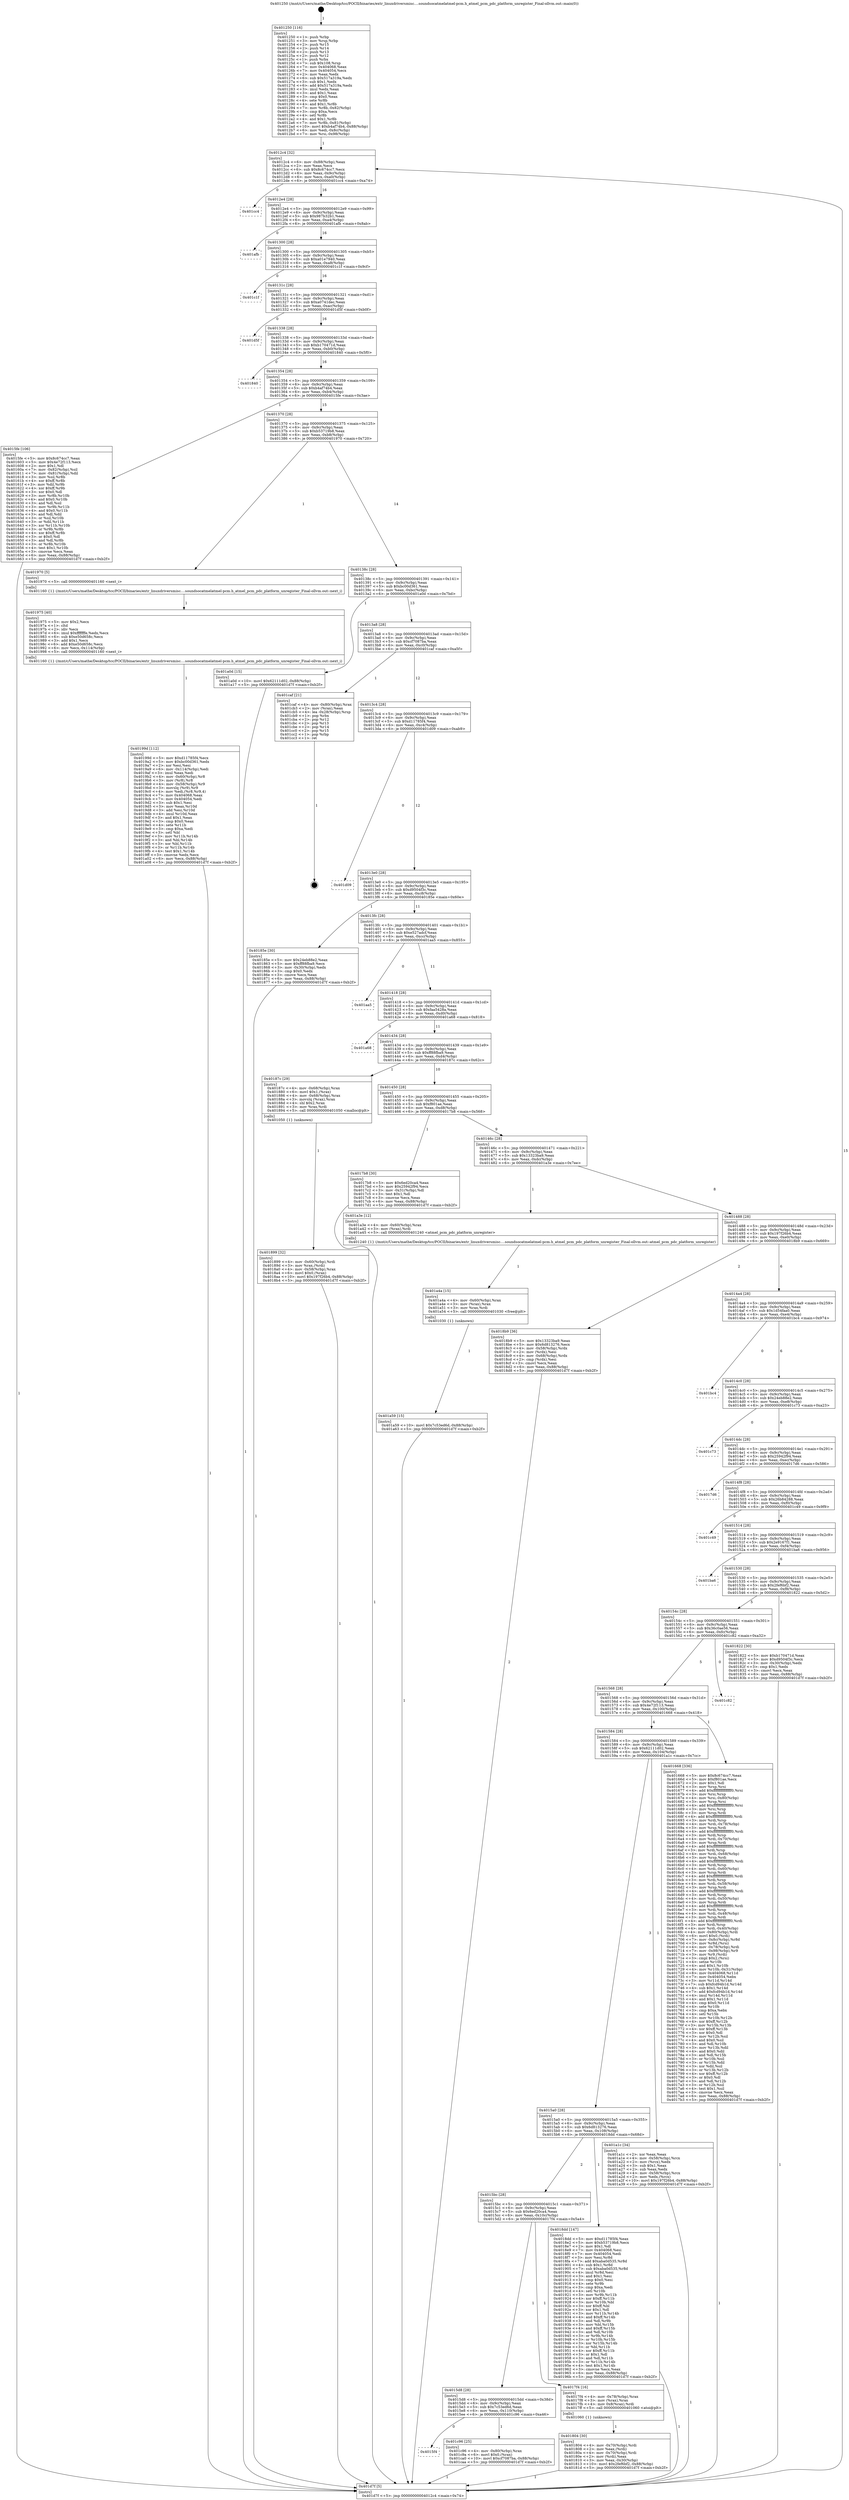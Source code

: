 digraph "0x401250" {
  label = "0x401250 (/mnt/c/Users/mathe/Desktop/tcc/POCII/binaries/extr_linuxdriversmisc....soundsocatmelatmel-pcm.h_atmel_pcm_pdc_platform_unregister_Final-ollvm.out::main(0))"
  labelloc = "t"
  node[shape=record]

  Entry [label="",width=0.3,height=0.3,shape=circle,fillcolor=black,style=filled]
  "0x4012c4" [label="{
     0x4012c4 [32]\l
     | [instrs]\l
     &nbsp;&nbsp;0x4012c4 \<+6\>: mov -0x88(%rbp),%eax\l
     &nbsp;&nbsp;0x4012ca \<+2\>: mov %eax,%ecx\l
     &nbsp;&nbsp;0x4012cc \<+6\>: sub $0x8c674cc7,%ecx\l
     &nbsp;&nbsp;0x4012d2 \<+6\>: mov %eax,-0x9c(%rbp)\l
     &nbsp;&nbsp;0x4012d8 \<+6\>: mov %ecx,-0xa0(%rbp)\l
     &nbsp;&nbsp;0x4012de \<+6\>: je 0000000000401cc4 \<main+0xa74\>\l
  }"]
  "0x401cc4" [label="{
     0x401cc4\l
  }", style=dashed]
  "0x4012e4" [label="{
     0x4012e4 [28]\l
     | [instrs]\l
     &nbsp;&nbsp;0x4012e4 \<+5\>: jmp 00000000004012e9 \<main+0x99\>\l
     &nbsp;&nbsp;0x4012e9 \<+6\>: mov -0x9c(%rbp),%eax\l
     &nbsp;&nbsp;0x4012ef \<+5\>: sub $0x987b32b1,%eax\l
     &nbsp;&nbsp;0x4012f4 \<+6\>: mov %eax,-0xa4(%rbp)\l
     &nbsp;&nbsp;0x4012fa \<+6\>: je 0000000000401afb \<main+0x8ab\>\l
  }"]
  Exit [label="",width=0.3,height=0.3,shape=circle,fillcolor=black,style=filled,peripheries=2]
  "0x401afb" [label="{
     0x401afb\l
  }", style=dashed]
  "0x401300" [label="{
     0x401300 [28]\l
     | [instrs]\l
     &nbsp;&nbsp;0x401300 \<+5\>: jmp 0000000000401305 \<main+0xb5\>\l
     &nbsp;&nbsp;0x401305 \<+6\>: mov -0x9c(%rbp),%eax\l
     &nbsp;&nbsp;0x40130b \<+5\>: sub $0xa01e7940,%eax\l
     &nbsp;&nbsp;0x401310 \<+6\>: mov %eax,-0xa8(%rbp)\l
     &nbsp;&nbsp;0x401316 \<+6\>: je 0000000000401c1f \<main+0x9cf\>\l
  }"]
  "0x4015f4" [label="{
     0x4015f4\l
  }", style=dashed]
  "0x401c1f" [label="{
     0x401c1f\l
  }", style=dashed]
  "0x40131c" [label="{
     0x40131c [28]\l
     | [instrs]\l
     &nbsp;&nbsp;0x40131c \<+5\>: jmp 0000000000401321 \<main+0xd1\>\l
     &nbsp;&nbsp;0x401321 \<+6\>: mov -0x9c(%rbp),%eax\l
     &nbsp;&nbsp;0x401327 \<+5\>: sub $0xa0741dec,%eax\l
     &nbsp;&nbsp;0x40132c \<+6\>: mov %eax,-0xac(%rbp)\l
     &nbsp;&nbsp;0x401332 \<+6\>: je 0000000000401d5f \<main+0xb0f\>\l
  }"]
  "0x401c96" [label="{
     0x401c96 [25]\l
     | [instrs]\l
     &nbsp;&nbsp;0x401c96 \<+4\>: mov -0x80(%rbp),%rax\l
     &nbsp;&nbsp;0x401c9a \<+6\>: movl $0x0,(%rax)\l
     &nbsp;&nbsp;0x401ca0 \<+10\>: movl $0xcf7087ba,-0x88(%rbp)\l
     &nbsp;&nbsp;0x401caa \<+5\>: jmp 0000000000401d7f \<main+0xb2f\>\l
  }"]
  "0x401d5f" [label="{
     0x401d5f\l
  }", style=dashed]
  "0x401338" [label="{
     0x401338 [28]\l
     | [instrs]\l
     &nbsp;&nbsp;0x401338 \<+5\>: jmp 000000000040133d \<main+0xed\>\l
     &nbsp;&nbsp;0x40133d \<+6\>: mov -0x9c(%rbp),%eax\l
     &nbsp;&nbsp;0x401343 \<+5\>: sub $0xb170471d,%eax\l
     &nbsp;&nbsp;0x401348 \<+6\>: mov %eax,-0xb0(%rbp)\l
     &nbsp;&nbsp;0x40134e \<+6\>: je 0000000000401840 \<main+0x5f0\>\l
  }"]
  "0x401a59" [label="{
     0x401a59 [15]\l
     | [instrs]\l
     &nbsp;&nbsp;0x401a59 \<+10\>: movl $0x7c53ed6d,-0x88(%rbp)\l
     &nbsp;&nbsp;0x401a63 \<+5\>: jmp 0000000000401d7f \<main+0xb2f\>\l
  }"]
  "0x401840" [label="{
     0x401840\l
  }", style=dashed]
  "0x401354" [label="{
     0x401354 [28]\l
     | [instrs]\l
     &nbsp;&nbsp;0x401354 \<+5\>: jmp 0000000000401359 \<main+0x109\>\l
     &nbsp;&nbsp;0x401359 \<+6\>: mov -0x9c(%rbp),%eax\l
     &nbsp;&nbsp;0x40135f \<+5\>: sub $0xb4af74b4,%eax\l
     &nbsp;&nbsp;0x401364 \<+6\>: mov %eax,-0xb4(%rbp)\l
     &nbsp;&nbsp;0x40136a \<+6\>: je 00000000004015fe \<main+0x3ae\>\l
  }"]
  "0x401a4a" [label="{
     0x401a4a [15]\l
     | [instrs]\l
     &nbsp;&nbsp;0x401a4a \<+4\>: mov -0x60(%rbp),%rax\l
     &nbsp;&nbsp;0x401a4e \<+3\>: mov (%rax),%rax\l
     &nbsp;&nbsp;0x401a51 \<+3\>: mov %rax,%rdi\l
     &nbsp;&nbsp;0x401a54 \<+5\>: call 0000000000401030 \<free@plt\>\l
     | [calls]\l
     &nbsp;&nbsp;0x401030 \{1\} (unknown)\l
  }"]
  "0x4015fe" [label="{
     0x4015fe [106]\l
     | [instrs]\l
     &nbsp;&nbsp;0x4015fe \<+5\>: mov $0x8c674cc7,%eax\l
     &nbsp;&nbsp;0x401603 \<+5\>: mov $0x4e72f113,%ecx\l
     &nbsp;&nbsp;0x401608 \<+2\>: mov $0x1,%dl\l
     &nbsp;&nbsp;0x40160a \<+7\>: mov -0x82(%rbp),%sil\l
     &nbsp;&nbsp;0x401611 \<+7\>: mov -0x81(%rbp),%dil\l
     &nbsp;&nbsp;0x401618 \<+3\>: mov %sil,%r8b\l
     &nbsp;&nbsp;0x40161b \<+4\>: xor $0xff,%r8b\l
     &nbsp;&nbsp;0x40161f \<+3\>: mov %dil,%r9b\l
     &nbsp;&nbsp;0x401622 \<+4\>: xor $0xff,%r9b\l
     &nbsp;&nbsp;0x401626 \<+3\>: xor $0x0,%dl\l
     &nbsp;&nbsp;0x401629 \<+3\>: mov %r8b,%r10b\l
     &nbsp;&nbsp;0x40162c \<+4\>: and $0x0,%r10b\l
     &nbsp;&nbsp;0x401630 \<+3\>: and %dl,%sil\l
     &nbsp;&nbsp;0x401633 \<+3\>: mov %r9b,%r11b\l
     &nbsp;&nbsp;0x401636 \<+4\>: and $0x0,%r11b\l
     &nbsp;&nbsp;0x40163a \<+3\>: and %dl,%dil\l
     &nbsp;&nbsp;0x40163d \<+3\>: or %sil,%r10b\l
     &nbsp;&nbsp;0x401640 \<+3\>: or %dil,%r11b\l
     &nbsp;&nbsp;0x401643 \<+3\>: xor %r11b,%r10b\l
     &nbsp;&nbsp;0x401646 \<+3\>: or %r9b,%r8b\l
     &nbsp;&nbsp;0x401649 \<+4\>: xor $0xff,%r8b\l
     &nbsp;&nbsp;0x40164d \<+3\>: or $0x0,%dl\l
     &nbsp;&nbsp;0x401650 \<+3\>: and %dl,%r8b\l
     &nbsp;&nbsp;0x401653 \<+3\>: or %r8b,%r10b\l
     &nbsp;&nbsp;0x401656 \<+4\>: test $0x1,%r10b\l
     &nbsp;&nbsp;0x40165a \<+3\>: cmovne %ecx,%eax\l
     &nbsp;&nbsp;0x40165d \<+6\>: mov %eax,-0x88(%rbp)\l
     &nbsp;&nbsp;0x401663 \<+5\>: jmp 0000000000401d7f \<main+0xb2f\>\l
  }"]
  "0x401370" [label="{
     0x401370 [28]\l
     | [instrs]\l
     &nbsp;&nbsp;0x401370 \<+5\>: jmp 0000000000401375 \<main+0x125\>\l
     &nbsp;&nbsp;0x401375 \<+6\>: mov -0x9c(%rbp),%eax\l
     &nbsp;&nbsp;0x40137b \<+5\>: sub $0xb53719b8,%eax\l
     &nbsp;&nbsp;0x401380 \<+6\>: mov %eax,-0xb8(%rbp)\l
     &nbsp;&nbsp;0x401386 \<+6\>: je 0000000000401970 \<main+0x720\>\l
  }"]
  "0x401d7f" [label="{
     0x401d7f [5]\l
     | [instrs]\l
     &nbsp;&nbsp;0x401d7f \<+5\>: jmp 00000000004012c4 \<main+0x74\>\l
  }"]
  "0x401250" [label="{
     0x401250 [116]\l
     | [instrs]\l
     &nbsp;&nbsp;0x401250 \<+1\>: push %rbp\l
     &nbsp;&nbsp;0x401251 \<+3\>: mov %rsp,%rbp\l
     &nbsp;&nbsp;0x401254 \<+2\>: push %r15\l
     &nbsp;&nbsp;0x401256 \<+2\>: push %r14\l
     &nbsp;&nbsp;0x401258 \<+2\>: push %r13\l
     &nbsp;&nbsp;0x40125a \<+2\>: push %r12\l
     &nbsp;&nbsp;0x40125c \<+1\>: push %rbx\l
     &nbsp;&nbsp;0x40125d \<+7\>: sub $0x108,%rsp\l
     &nbsp;&nbsp;0x401264 \<+7\>: mov 0x404068,%eax\l
     &nbsp;&nbsp;0x40126b \<+7\>: mov 0x404054,%ecx\l
     &nbsp;&nbsp;0x401272 \<+2\>: mov %eax,%edx\l
     &nbsp;&nbsp;0x401274 \<+6\>: sub $0x517a319a,%edx\l
     &nbsp;&nbsp;0x40127a \<+3\>: sub $0x1,%edx\l
     &nbsp;&nbsp;0x40127d \<+6\>: add $0x517a319a,%edx\l
     &nbsp;&nbsp;0x401283 \<+3\>: imul %edx,%eax\l
     &nbsp;&nbsp;0x401286 \<+3\>: and $0x1,%eax\l
     &nbsp;&nbsp;0x401289 \<+3\>: cmp $0x0,%eax\l
     &nbsp;&nbsp;0x40128c \<+4\>: sete %r8b\l
     &nbsp;&nbsp;0x401290 \<+4\>: and $0x1,%r8b\l
     &nbsp;&nbsp;0x401294 \<+7\>: mov %r8b,-0x82(%rbp)\l
     &nbsp;&nbsp;0x40129b \<+3\>: cmp $0xa,%ecx\l
     &nbsp;&nbsp;0x40129e \<+4\>: setl %r8b\l
     &nbsp;&nbsp;0x4012a2 \<+4\>: and $0x1,%r8b\l
     &nbsp;&nbsp;0x4012a6 \<+7\>: mov %r8b,-0x81(%rbp)\l
     &nbsp;&nbsp;0x4012ad \<+10\>: movl $0xb4af74b4,-0x88(%rbp)\l
     &nbsp;&nbsp;0x4012b7 \<+6\>: mov %edi,-0x8c(%rbp)\l
     &nbsp;&nbsp;0x4012bd \<+7\>: mov %rsi,-0x98(%rbp)\l
  }"]
  "0x40199d" [label="{
     0x40199d [112]\l
     | [instrs]\l
     &nbsp;&nbsp;0x40199d \<+5\>: mov $0xd11785f4,%ecx\l
     &nbsp;&nbsp;0x4019a2 \<+5\>: mov $0xbc00d361,%edx\l
     &nbsp;&nbsp;0x4019a7 \<+2\>: xor %esi,%esi\l
     &nbsp;&nbsp;0x4019a9 \<+6\>: mov -0x114(%rbp),%edi\l
     &nbsp;&nbsp;0x4019af \<+3\>: imul %eax,%edi\l
     &nbsp;&nbsp;0x4019b2 \<+4\>: mov -0x60(%rbp),%r8\l
     &nbsp;&nbsp;0x4019b6 \<+3\>: mov (%r8),%r8\l
     &nbsp;&nbsp;0x4019b9 \<+4\>: mov -0x58(%rbp),%r9\l
     &nbsp;&nbsp;0x4019bd \<+3\>: movslq (%r9),%r9\l
     &nbsp;&nbsp;0x4019c0 \<+4\>: mov %edi,(%r8,%r9,4)\l
     &nbsp;&nbsp;0x4019c4 \<+7\>: mov 0x404068,%eax\l
     &nbsp;&nbsp;0x4019cb \<+7\>: mov 0x404054,%edi\l
     &nbsp;&nbsp;0x4019d2 \<+3\>: sub $0x1,%esi\l
     &nbsp;&nbsp;0x4019d5 \<+3\>: mov %eax,%r10d\l
     &nbsp;&nbsp;0x4019d8 \<+3\>: add %esi,%r10d\l
     &nbsp;&nbsp;0x4019db \<+4\>: imul %r10d,%eax\l
     &nbsp;&nbsp;0x4019df \<+3\>: and $0x1,%eax\l
     &nbsp;&nbsp;0x4019e2 \<+3\>: cmp $0x0,%eax\l
     &nbsp;&nbsp;0x4019e5 \<+4\>: sete %r11b\l
     &nbsp;&nbsp;0x4019e9 \<+3\>: cmp $0xa,%edi\l
     &nbsp;&nbsp;0x4019ec \<+3\>: setl %bl\l
     &nbsp;&nbsp;0x4019ef \<+3\>: mov %r11b,%r14b\l
     &nbsp;&nbsp;0x4019f2 \<+3\>: and %bl,%r14b\l
     &nbsp;&nbsp;0x4019f5 \<+3\>: xor %bl,%r11b\l
     &nbsp;&nbsp;0x4019f8 \<+3\>: or %r11b,%r14b\l
     &nbsp;&nbsp;0x4019fb \<+4\>: test $0x1,%r14b\l
     &nbsp;&nbsp;0x4019ff \<+3\>: cmovne %edx,%ecx\l
     &nbsp;&nbsp;0x401a02 \<+6\>: mov %ecx,-0x88(%rbp)\l
     &nbsp;&nbsp;0x401a08 \<+5\>: jmp 0000000000401d7f \<main+0xb2f\>\l
  }"]
  "0x401970" [label="{
     0x401970 [5]\l
     | [instrs]\l
     &nbsp;&nbsp;0x401970 \<+5\>: call 0000000000401160 \<next_i\>\l
     | [calls]\l
     &nbsp;&nbsp;0x401160 \{1\} (/mnt/c/Users/mathe/Desktop/tcc/POCII/binaries/extr_linuxdriversmisc....soundsocatmelatmel-pcm.h_atmel_pcm_pdc_platform_unregister_Final-ollvm.out::next_i)\l
  }"]
  "0x40138c" [label="{
     0x40138c [28]\l
     | [instrs]\l
     &nbsp;&nbsp;0x40138c \<+5\>: jmp 0000000000401391 \<main+0x141\>\l
     &nbsp;&nbsp;0x401391 \<+6\>: mov -0x9c(%rbp),%eax\l
     &nbsp;&nbsp;0x401397 \<+5\>: sub $0xbc00d361,%eax\l
     &nbsp;&nbsp;0x40139c \<+6\>: mov %eax,-0xbc(%rbp)\l
     &nbsp;&nbsp;0x4013a2 \<+6\>: je 0000000000401a0d \<main+0x7bd\>\l
  }"]
  "0x401975" [label="{
     0x401975 [40]\l
     | [instrs]\l
     &nbsp;&nbsp;0x401975 \<+5\>: mov $0x2,%ecx\l
     &nbsp;&nbsp;0x40197a \<+1\>: cltd\l
     &nbsp;&nbsp;0x40197b \<+2\>: idiv %ecx\l
     &nbsp;&nbsp;0x40197d \<+6\>: imul $0xfffffffe,%edx,%ecx\l
     &nbsp;&nbsp;0x401983 \<+6\>: sub $0xe50d658c,%ecx\l
     &nbsp;&nbsp;0x401989 \<+3\>: add $0x1,%ecx\l
     &nbsp;&nbsp;0x40198c \<+6\>: add $0xe50d658c,%ecx\l
     &nbsp;&nbsp;0x401992 \<+6\>: mov %ecx,-0x114(%rbp)\l
     &nbsp;&nbsp;0x401998 \<+5\>: call 0000000000401160 \<next_i\>\l
     | [calls]\l
     &nbsp;&nbsp;0x401160 \{1\} (/mnt/c/Users/mathe/Desktop/tcc/POCII/binaries/extr_linuxdriversmisc....soundsocatmelatmel-pcm.h_atmel_pcm_pdc_platform_unregister_Final-ollvm.out::next_i)\l
  }"]
  "0x401a0d" [label="{
     0x401a0d [15]\l
     | [instrs]\l
     &nbsp;&nbsp;0x401a0d \<+10\>: movl $0x62111d02,-0x88(%rbp)\l
     &nbsp;&nbsp;0x401a17 \<+5\>: jmp 0000000000401d7f \<main+0xb2f\>\l
  }"]
  "0x4013a8" [label="{
     0x4013a8 [28]\l
     | [instrs]\l
     &nbsp;&nbsp;0x4013a8 \<+5\>: jmp 00000000004013ad \<main+0x15d\>\l
     &nbsp;&nbsp;0x4013ad \<+6\>: mov -0x9c(%rbp),%eax\l
     &nbsp;&nbsp;0x4013b3 \<+5\>: sub $0xcf7087ba,%eax\l
     &nbsp;&nbsp;0x4013b8 \<+6\>: mov %eax,-0xc0(%rbp)\l
     &nbsp;&nbsp;0x4013be \<+6\>: je 0000000000401caf \<main+0xa5f\>\l
  }"]
  "0x401899" [label="{
     0x401899 [32]\l
     | [instrs]\l
     &nbsp;&nbsp;0x401899 \<+4\>: mov -0x60(%rbp),%rdi\l
     &nbsp;&nbsp;0x40189d \<+3\>: mov %rax,(%rdi)\l
     &nbsp;&nbsp;0x4018a0 \<+4\>: mov -0x58(%rbp),%rax\l
     &nbsp;&nbsp;0x4018a4 \<+6\>: movl $0x0,(%rax)\l
     &nbsp;&nbsp;0x4018aa \<+10\>: movl $0x197f26b4,-0x88(%rbp)\l
     &nbsp;&nbsp;0x4018b4 \<+5\>: jmp 0000000000401d7f \<main+0xb2f\>\l
  }"]
  "0x401caf" [label="{
     0x401caf [21]\l
     | [instrs]\l
     &nbsp;&nbsp;0x401caf \<+4\>: mov -0x80(%rbp),%rax\l
     &nbsp;&nbsp;0x401cb3 \<+2\>: mov (%rax),%eax\l
     &nbsp;&nbsp;0x401cb5 \<+4\>: lea -0x28(%rbp),%rsp\l
     &nbsp;&nbsp;0x401cb9 \<+1\>: pop %rbx\l
     &nbsp;&nbsp;0x401cba \<+2\>: pop %r12\l
     &nbsp;&nbsp;0x401cbc \<+2\>: pop %r13\l
     &nbsp;&nbsp;0x401cbe \<+2\>: pop %r14\l
     &nbsp;&nbsp;0x401cc0 \<+2\>: pop %r15\l
     &nbsp;&nbsp;0x401cc2 \<+1\>: pop %rbp\l
     &nbsp;&nbsp;0x401cc3 \<+1\>: ret\l
  }"]
  "0x4013c4" [label="{
     0x4013c4 [28]\l
     | [instrs]\l
     &nbsp;&nbsp;0x4013c4 \<+5\>: jmp 00000000004013c9 \<main+0x179\>\l
     &nbsp;&nbsp;0x4013c9 \<+6\>: mov -0x9c(%rbp),%eax\l
     &nbsp;&nbsp;0x4013cf \<+5\>: sub $0xd11785f4,%eax\l
     &nbsp;&nbsp;0x4013d4 \<+6\>: mov %eax,-0xc4(%rbp)\l
     &nbsp;&nbsp;0x4013da \<+6\>: je 0000000000401d09 \<main+0xab9\>\l
  }"]
  "0x401804" [label="{
     0x401804 [30]\l
     | [instrs]\l
     &nbsp;&nbsp;0x401804 \<+4\>: mov -0x70(%rbp),%rdi\l
     &nbsp;&nbsp;0x401808 \<+2\>: mov %eax,(%rdi)\l
     &nbsp;&nbsp;0x40180a \<+4\>: mov -0x70(%rbp),%rdi\l
     &nbsp;&nbsp;0x40180e \<+2\>: mov (%rdi),%eax\l
     &nbsp;&nbsp;0x401810 \<+3\>: mov %eax,-0x30(%rbp)\l
     &nbsp;&nbsp;0x401813 \<+10\>: movl $0x2fef6bf2,-0x88(%rbp)\l
     &nbsp;&nbsp;0x40181d \<+5\>: jmp 0000000000401d7f \<main+0xb2f\>\l
  }"]
  "0x401d09" [label="{
     0x401d09\l
  }", style=dashed]
  "0x4013e0" [label="{
     0x4013e0 [28]\l
     | [instrs]\l
     &nbsp;&nbsp;0x4013e0 \<+5\>: jmp 00000000004013e5 \<main+0x195\>\l
     &nbsp;&nbsp;0x4013e5 \<+6\>: mov -0x9c(%rbp),%eax\l
     &nbsp;&nbsp;0x4013eb \<+5\>: sub $0xd9504f3c,%eax\l
     &nbsp;&nbsp;0x4013f0 \<+6\>: mov %eax,-0xc8(%rbp)\l
     &nbsp;&nbsp;0x4013f6 \<+6\>: je 000000000040185e \<main+0x60e\>\l
  }"]
  "0x4015d8" [label="{
     0x4015d8 [28]\l
     | [instrs]\l
     &nbsp;&nbsp;0x4015d8 \<+5\>: jmp 00000000004015dd \<main+0x38d\>\l
     &nbsp;&nbsp;0x4015dd \<+6\>: mov -0x9c(%rbp),%eax\l
     &nbsp;&nbsp;0x4015e3 \<+5\>: sub $0x7c53ed6d,%eax\l
     &nbsp;&nbsp;0x4015e8 \<+6\>: mov %eax,-0x110(%rbp)\l
     &nbsp;&nbsp;0x4015ee \<+6\>: je 0000000000401c96 \<main+0xa46\>\l
  }"]
  "0x40185e" [label="{
     0x40185e [30]\l
     | [instrs]\l
     &nbsp;&nbsp;0x40185e \<+5\>: mov $0x24eb88e2,%eax\l
     &nbsp;&nbsp;0x401863 \<+5\>: mov $0xff88fba9,%ecx\l
     &nbsp;&nbsp;0x401868 \<+3\>: mov -0x30(%rbp),%edx\l
     &nbsp;&nbsp;0x40186b \<+3\>: cmp $0x0,%edx\l
     &nbsp;&nbsp;0x40186e \<+3\>: cmove %ecx,%eax\l
     &nbsp;&nbsp;0x401871 \<+6\>: mov %eax,-0x88(%rbp)\l
     &nbsp;&nbsp;0x401877 \<+5\>: jmp 0000000000401d7f \<main+0xb2f\>\l
  }"]
  "0x4013fc" [label="{
     0x4013fc [28]\l
     | [instrs]\l
     &nbsp;&nbsp;0x4013fc \<+5\>: jmp 0000000000401401 \<main+0x1b1\>\l
     &nbsp;&nbsp;0x401401 \<+6\>: mov -0x9c(%rbp),%eax\l
     &nbsp;&nbsp;0x401407 \<+5\>: sub $0xe527adcf,%eax\l
     &nbsp;&nbsp;0x40140c \<+6\>: mov %eax,-0xcc(%rbp)\l
     &nbsp;&nbsp;0x401412 \<+6\>: je 0000000000401aa5 \<main+0x855\>\l
  }"]
  "0x4017f4" [label="{
     0x4017f4 [16]\l
     | [instrs]\l
     &nbsp;&nbsp;0x4017f4 \<+4\>: mov -0x78(%rbp),%rax\l
     &nbsp;&nbsp;0x4017f8 \<+3\>: mov (%rax),%rax\l
     &nbsp;&nbsp;0x4017fb \<+4\>: mov 0x8(%rax),%rdi\l
     &nbsp;&nbsp;0x4017ff \<+5\>: call 0000000000401060 \<atoi@plt\>\l
     | [calls]\l
     &nbsp;&nbsp;0x401060 \{1\} (unknown)\l
  }"]
  "0x401aa5" [label="{
     0x401aa5\l
  }", style=dashed]
  "0x401418" [label="{
     0x401418 [28]\l
     | [instrs]\l
     &nbsp;&nbsp;0x401418 \<+5\>: jmp 000000000040141d \<main+0x1cd\>\l
     &nbsp;&nbsp;0x40141d \<+6\>: mov -0x9c(%rbp),%eax\l
     &nbsp;&nbsp;0x401423 \<+5\>: sub $0xfaa5428a,%eax\l
     &nbsp;&nbsp;0x401428 \<+6\>: mov %eax,-0xd0(%rbp)\l
     &nbsp;&nbsp;0x40142e \<+6\>: je 0000000000401a68 \<main+0x818\>\l
  }"]
  "0x4015bc" [label="{
     0x4015bc [28]\l
     | [instrs]\l
     &nbsp;&nbsp;0x4015bc \<+5\>: jmp 00000000004015c1 \<main+0x371\>\l
     &nbsp;&nbsp;0x4015c1 \<+6\>: mov -0x9c(%rbp),%eax\l
     &nbsp;&nbsp;0x4015c7 \<+5\>: sub $0x6ed20ca4,%eax\l
     &nbsp;&nbsp;0x4015cc \<+6\>: mov %eax,-0x10c(%rbp)\l
     &nbsp;&nbsp;0x4015d2 \<+6\>: je 00000000004017f4 \<main+0x5a4\>\l
  }"]
  "0x401a68" [label="{
     0x401a68\l
  }", style=dashed]
  "0x401434" [label="{
     0x401434 [28]\l
     | [instrs]\l
     &nbsp;&nbsp;0x401434 \<+5\>: jmp 0000000000401439 \<main+0x1e9\>\l
     &nbsp;&nbsp;0x401439 \<+6\>: mov -0x9c(%rbp),%eax\l
     &nbsp;&nbsp;0x40143f \<+5\>: sub $0xff88fba9,%eax\l
     &nbsp;&nbsp;0x401444 \<+6\>: mov %eax,-0xd4(%rbp)\l
     &nbsp;&nbsp;0x40144a \<+6\>: je 000000000040187c \<main+0x62c\>\l
  }"]
  "0x4018dd" [label="{
     0x4018dd [147]\l
     | [instrs]\l
     &nbsp;&nbsp;0x4018dd \<+5\>: mov $0xd11785f4,%eax\l
     &nbsp;&nbsp;0x4018e2 \<+5\>: mov $0xb53719b8,%ecx\l
     &nbsp;&nbsp;0x4018e7 \<+2\>: mov $0x1,%dl\l
     &nbsp;&nbsp;0x4018e9 \<+7\>: mov 0x404068,%esi\l
     &nbsp;&nbsp;0x4018f0 \<+7\>: mov 0x404054,%edi\l
     &nbsp;&nbsp;0x4018f7 \<+3\>: mov %esi,%r8d\l
     &nbsp;&nbsp;0x4018fa \<+7\>: add $0xaba0d535,%r8d\l
     &nbsp;&nbsp;0x401901 \<+4\>: sub $0x1,%r8d\l
     &nbsp;&nbsp;0x401905 \<+7\>: sub $0xaba0d535,%r8d\l
     &nbsp;&nbsp;0x40190c \<+4\>: imul %r8d,%esi\l
     &nbsp;&nbsp;0x401910 \<+3\>: and $0x1,%esi\l
     &nbsp;&nbsp;0x401913 \<+3\>: cmp $0x0,%esi\l
     &nbsp;&nbsp;0x401916 \<+4\>: sete %r9b\l
     &nbsp;&nbsp;0x40191a \<+3\>: cmp $0xa,%edi\l
     &nbsp;&nbsp;0x40191d \<+4\>: setl %r10b\l
     &nbsp;&nbsp;0x401921 \<+3\>: mov %r9b,%r11b\l
     &nbsp;&nbsp;0x401924 \<+4\>: xor $0xff,%r11b\l
     &nbsp;&nbsp;0x401928 \<+3\>: mov %r10b,%bl\l
     &nbsp;&nbsp;0x40192b \<+3\>: xor $0xff,%bl\l
     &nbsp;&nbsp;0x40192e \<+3\>: xor $0x1,%dl\l
     &nbsp;&nbsp;0x401931 \<+3\>: mov %r11b,%r14b\l
     &nbsp;&nbsp;0x401934 \<+4\>: and $0xff,%r14b\l
     &nbsp;&nbsp;0x401938 \<+3\>: and %dl,%r9b\l
     &nbsp;&nbsp;0x40193b \<+3\>: mov %bl,%r15b\l
     &nbsp;&nbsp;0x40193e \<+4\>: and $0xff,%r15b\l
     &nbsp;&nbsp;0x401942 \<+3\>: and %dl,%r10b\l
     &nbsp;&nbsp;0x401945 \<+3\>: or %r9b,%r14b\l
     &nbsp;&nbsp;0x401948 \<+3\>: or %r10b,%r15b\l
     &nbsp;&nbsp;0x40194b \<+3\>: xor %r15b,%r14b\l
     &nbsp;&nbsp;0x40194e \<+3\>: or %bl,%r11b\l
     &nbsp;&nbsp;0x401951 \<+4\>: xor $0xff,%r11b\l
     &nbsp;&nbsp;0x401955 \<+3\>: or $0x1,%dl\l
     &nbsp;&nbsp;0x401958 \<+3\>: and %dl,%r11b\l
     &nbsp;&nbsp;0x40195b \<+3\>: or %r11b,%r14b\l
     &nbsp;&nbsp;0x40195e \<+4\>: test $0x1,%r14b\l
     &nbsp;&nbsp;0x401962 \<+3\>: cmovne %ecx,%eax\l
     &nbsp;&nbsp;0x401965 \<+6\>: mov %eax,-0x88(%rbp)\l
     &nbsp;&nbsp;0x40196b \<+5\>: jmp 0000000000401d7f \<main+0xb2f\>\l
  }"]
  "0x40187c" [label="{
     0x40187c [29]\l
     | [instrs]\l
     &nbsp;&nbsp;0x40187c \<+4\>: mov -0x68(%rbp),%rax\l
     &nbsp;&nbsp;0x401880 \<+6\>: movl $0x1,(%rax)\l
     &nbsp;&nbsp;0x401886 \<+4\>: mov -0x68(%rbp),%rax\l
     &nbsp;&nbsp;0x40188a \<+3\>: movslq (%rax),%rax\l
     &nbsp;&nbsp;0x40188d \<+4\>: shl $0x2,%rax\l
     &nbsp;&nbsp;0x401891 \<+3\>: mov %rax,%rdi\l
     &nbsp;&nbsp;0x401894 \<+5\>: call 0000000000401050 \<malloc@plt\>\l
     | [calls]\l
     &nbsp;&nbsp;0x401050 \{1\} (unknown)\l
  }"]
  "0x401450" [label="{
     0x401450 [28]\l
     | [instrs]\l
     &nbsp;&nbsp;0x401450 \<+5\>: jmp 0000000000401455 \<main+0x205\>\l
     &nbsp;&nbsp;0x401455 \<+6\>: mov -0x9c(%rbp),%eax\l
     &nbsp;&nbsp;0x40145b \<+5\>: sub $0xf801ae,%eax\l
     &nbsp;&nbsp;0x401460 \<+6\>: mov %eax,-0xd8(%rbp)\l
     &nbsp;&nbsp;0x401466 \<+6\>: je 00000000004017b8 \<main+0x568\>\l
  }"]
  "0x4015a0" [label="{
     0x4015a0 [28]\l
     | [instrs]\l
     &nbsp;&nbsp;0x4015a0 \<+5\>: jmp 00000000004015a5 \<main+0x355\>\l
     &nbsp;&nbsp;0x4015a5 \<+6\>: mov -0x9c(%rbp),%eax\l
     &nbsp;&nbsp;0x4015ab \<+5\>: sub $0x6d813276,%eax\l
     &nbsp;&nbsp;0x4015b0 \<+6\>: mov %eax,-0x108(%rbp)\l
     &nbsp;&nbsp;0x4015b6 \<+6\>: je 00000000004018dd \<main+0x68d\>\l
  }"]
  "0x4017b8" [label="{
     0x4017b8 [30]\l
     | [instrs]\l
     &nbsp;&nbsp;0x4017b8 \<+5\>: mov $0x6ed20ca4,%eax\l
     &nbsp;&nbsp;0x4017bd \<+5\>: mov $0x25942f94,%ecx\l
     &nbsp;&nbsp;0x4017c2 \<+3\>: mov -0x31(%rbp),%dl\l
     &nbsp;&nbsp;0x4017c5 \<+3\>: test $0x1,%dl\l
     &nbsp;&nbsp;0x4017c8 \<+3\>: cmovne %ecx,%eax\l
     &nbsp;&nbsp;0x4017cb \<+6\>: mov %eax,-0x88(%rbp)\l
     &nbsp;&nbsp;0x4017d1 \<+5\>: jmp 0000000000401d7f \<main+0xb2f\>\l
  }"]
  "0x40146c" [label="{
     0x40146c [28]\l
     | [instrs]\l
     &nbsp;&nbsp;0x40146c \<+5\>: jmp 0000000000401471 \<main+0x221\>\l
     &nbsp;&nbsp;0x401471 \<+6\>: mov -0x9c(%rbp),%eax\l
     &nbsp;&nbsp;0x401477 \<+5\>: sub $0x13323ba9,%eax\l
     &nbsp;&nbsp;0x40147c \<+6\>: mov %eax,-0xdc(%rbp)\l
     &nbsp;&nbsp;0x401482 \<+6\>: je 0000000000401a3e \<main+0x7ee\>\l
  }"]
  "0x401a1c" [label="{
     0x401a1c [34]\l
     | [instrs]\l
     &nbsp;&nbsp;0x401a1c \<+2\>: xor %eax,%eax\l
     &nbsp;&nbsp;0x401a1e \<+4\>: mov -0x58(%rbp),%rcx\l
     &nbsp;&nbsp;0x401a22 \<+2\>: mov (%rcx),%edx\l
     &nbsp;&nbsp;0x401a24 \<+3\>: sub $0x1,%eax\l
     &nbsp;&nbsp;0x401a27 \<+2\>: sub %eax,%edx\l
     &nbsp;&nbsp;0x401a29 \<+4\>: mov -0x58(%rbp),%rcx\l
     &nbsp;&nbsp;0x401a2d \<+2\>: mov %edx,(%rcx)\l
     &nbsp;&nbsp;0x401a2f \<+10\>: movl $0x197f26b4,-0x88(%rbp)\l
     &nbsp;&nbsp;0x401a39 \<+5\>: jmp 0000000000401d7f \<main+0xb2f\>\l
  }"]
  "0x401a3e" [label="{
     0x401a3e [12]\l
     | [instrs]\l
     &nbsp;&nbsp;0x401a3e \<+4\>: mov -0x60(%rbp),%rax\l
     &nbsp;&nbsp;0x401a42 \<+3\>: mov (%rax),%rdi\l
     &nbsp;&nbsp;0x401a45 \<+5\>: call 0000000000401240 \<atmel_pcm_pdc_platform_unregister\>\l
     | [calls]\l
     &nbsp;&nbsp;0x401240 \{1\} (/mnt/c/Users/mathe/Desktop/tcc/POCII/binaries/extr_linuxdriversmisc....soundsocatmelatmel-pcm.h_atmel_pcm_pdc_platform_unregister_Final-ollvm.out::atmel_pcm_pdc_platform_unregister)\l
  }"]
  "0x401488" [label="{
     0x401488 [28]\l
     | [instrs]\l
     &nbsp;&nbsp;0x401488 \<+5\>: jmp 000000000040148d \<main+0x23d\>\l
     &nbsp;&nbsp;0x40148d \<+6\>: mov -0x9c(%rbp),%eax\l
     &nbsp;&nbsp;0x401493 \<+5\>: sub $0x197f26b4,%eax\l
     &nbsp;&nbsp;0x401498 \<+6\>: mov %eax,-0xe0(%rbp)\l
     &nbsp;&nbsp;0x40149e \<+6\>: je 00000000004018b9 \<main+0x669\>\l
  }"]
  "0x401584" [label="{
     0x401584 [28]\l
     | [instrs]\l
     &nbsp;&nbsp;0x401584 \<+5\>: jmp 0000000000401589 \<main+0x339\>\l
     &nbsp;&nbsp;0x401589 \<+6\>: mov -0x9c(%rbp),%eax\l
     &nbsp;&nbsp;0x40158f \<+5\>: sub $0x62111d02,%eax\l
     &nbsp;&nbsp;0x401594 \<+6\>: mov %eax,-0x104(%rbp)\l
     &nbsp;&nbsp;0x40159a \<+6\>: je 0000000000401a1c \<main+0x7cc\>\l
  }"]
  "0x4018b9" [label="{
     0x4018b9 [36]\l
     | [instrs]\l
     &nbsp;&nbsp;0x4018b9 \<+5\>: mov $0x13323ba9,%eax\l
     &nbsp;&nbsp;0x4018be \<+5\>: mov $0x6d813276,%ecx\l
     &nbsp;&nbsp;0x4018c3 \<+4\>: mov -0x58(%rbp),%rdx\l
     &nbsp;&nbsp;0x4018c7 \<+2\>: mov (%rdx),%esi\l
     &nbsp;&nbsp;0x4018c9 \<+4\>: mov -0x68(%rbp),%rdx\l
     &nbsp;&nbsp;0x4018cd \<+2\>: cmp (%rdx),%esi\l
     &nbsp;&nbsp;0x4018cf \<+3\>: cmovl %ecx,%eax\l
     &nbsp;&nbsp;0x4018d2 \<+6\>: mov %eax,-0x88(%rbp)\l
     &nbsp;&nbsp;0x4018d8 \<+5\>: jmp 0000000000401d7f \<main+0xb2f\>\l
  }"]
  "0x4014a4" [label="{
     0x4014a4 [28]\l
     | [instrs]\l
     &nbsp;&nbsp;0x4014a4 \<+5\>: jmp 00000000004014a9 \<main+0x259\>\l
     &nbsp;&nbsp;0x4014a9 \<+6\>: mov -0x9c(%rbp),%eax\l
     &nbsp;&nbsp;0x4014af \<+5\>: sub $0x1d54faa0,%eax\l
     &nbsp;&nbsp;0x4014b4 \<+6\>: mov %eax,-0xe4(%rbp)\l
     &nbsp;&nbsp;0x4014ba \<+6\>: je 0000000000401bc4 \<main+0x974\>\l
  }"]
  "0x401668" [label="{
     0x401668 [336]\l
     | [instrs]\l
     &nbsp;&nbsp;0x401668 \<+5\>: mov $0x8c674cc7,%eax\l
     &nbsp;&nbsp;0x40166d \<+5\>: mov $0xf801ae,%ecx\l
     &nbsp;&nbsp;0x401672 \<+2\>: mov $0x1,%dl\l
     &nbsp;&nbsp;0x401674 \<+3\>: mov %rsp,%rsi\l
     &nbsp;&nbsp;0x401677 \<+4\>: add $0xfffffffffffffff0,%rsi\l
     &nbsp;&nbsp;0x40167b \<+3\>: mov %rsi,%rsp\l
     &nbsp;&nbsp;0x40167e \<+4\>: mov %rsi,-0x80(%rbp)\l
     &nbsp;&nbsp;0x401682 \<+3\>: mov %rsp,%rsi\l
     &nbsp;&nbsp;0x401685 \<+4\>: add $0xfffffffffffffff0,%rsi\l
     &nbsp;&nbsp;0x401689 \<+3\>: mov %rsi,%rsp\l
     &nbsp;&nbsp;0x40168c \<+3\>: mov %rsp,%rdi\l
     &nbsp;&nbsp;0x40168f \<+4\>: add $0xfffffffffffffff0,%rdi\l
     &nbsp;&nbsp;0x401693 \<+3\>: mov %rdi,%rsp\l
     &nbsp;&nbsp;0x401696 \<+4\>: mov %rdi,-0x78(%rbp)\l
     &nbsp;&nbsp;0x40169a \<+3\>: mov %rsp,%rdi\l
     &nbsp;&nbsp;0x40169d \<+4\>: add $0xfffffffffffffff0,%rdi\l
     &nbsp;&nbsp;0x4016a1 \<+3\>: mov %rdi,%rsp\l
     &nbsp;&nbsp;0x4016a4 \<+4\>: mov %rdi,-0x70(%rbp)\l
     &nbsp;&nbsp;0x4016a8 \<+3\>: mov %rsp,%rdi\l
     &nbsp;&nbsp;0x4016ab \<+4\>: add $0xfffffffffffffff0,%rdi\l
     &nbsp;&nbsp;0x4016af \<+3\>: mov %rdi,%rsp\l
     &nbsp;&nbsp;0x4016b2 \<+4\>: mov %rdi,-0x68(%rbp)\l
     &nbsp;&nbsp;0x4016b6 \<+3\>: mov %rsp,%rdi\l
     &nbsp;&nbsp;0x4016b9 \<+4\>: add $0xfffffffffffffff0,%rdi\l
     &nbsp;&nbsp;0x4016bd \<+3\>: mov %rdi,%rsp\l
     &nbsp;&nbsp;0x4016c0 \<+4\>: mov %rdi,-0x60(%rbp)\l
     &nbsp;&nbsp;0x4016c4 \<+3\>: mov %rsp,%rdi\l
     &nbsp;&nbsp;0x4016c7 \<+4\>: add $0xfffffffffffffff0,%rdi\l
     &nbsp;&nbsp;0x4016cb \<+3\>: mov %rdi,%rsp\l
     &nbsp;&nbsp;0x4016ce \<+4\>: mov %rdi,-0x58(%rbp)\l
     &nbsp;&nbsp;0x4016d2 \<+3\>: mov %rsp,%rdi\l
     &nbsp;&nbsp;0x4016d5 \<+4\>: add $0xfffffffffffffff0,%rdi\l
     &nbsp;&nbsp;0x4016d9 \<+3\>: mov %rdi,%rsp\l
     &nbsp;&nbsp;0x4016dc \<+4\>: mov %rdi,-0x50(%rbp)\l
     &nbsp;&nbsp;0x4016e0 \<+3\>: mov %rsp,%rdi\l
     &nbsp;&nbsp;0x4016e3 \<+4\>: add $0xfffffffffffffff0,%rdi\l
     &nbsp;&nbsp;0x4016e7 \<+3\>: mov %rdi,%rsp\l
     &nbsp;&nbsp;0x4016ea \<+4\>: mov %rdi,-0x48(%rbp)\l
     &nbsp;&nbsp;0x4016ee \<+3\>: mov %rsp,%rdi\l
     &nbsp;&nbsp;0x4016f1 \<+4\>: add $0xfffffffffffffff0,%rdi\l
     &nbsp;&nbsp;0x4016f5 \<+3\>: mov %rdi,%rsp\l
     &nbsp;&nbsp;0x4016f8 \<+4\>: mov %rdi,-0x40(%rbp)\l
     &nbsp;&nbsp;0x4016fc \<+4\>: mov -0x80(%rbp),%rdi\l
     &nbsp;&nbsp;0x401700 \<+6\>: movl $0x0,(%rdi)\l
     &nbsp;&nbsp;0x401706 \<+7\>: mov -0x8c(%rbp),%r8d\l
     &nbsp;&nbsp;0x40170d \<+3\>: mov %r8d,(%rsi)\l
     &nbsp;&nbsp;0x401710 \<+4\>: mov -0x78(%rbp),%rdi\l
     &nbsp;&nbsp;0x401714 \<+7\>: mov -0x98(%rbp),%r9\l
     &nbsp;&nbsp;0x40171b \<+3\>: mov %r9,(%rdi)\l
     &nbsp;&nbsp;0x40171e \<+3\>: cmpl $0x2,(%rsi)\l
     &nbsp;&nbsp;0x401721 \<+4\>: setne %r10b\l
     &nbsp;&nbsp;0x401725 \<+4\>: and $0x1,%r10b\l
     &nbsp;&nbsp;0x401729 \<+4\>: mov %r10b,-0x31(%rbp)\l
     &nbsp;&nbsp;0x40172d \<+8\>: mov 0x404068,%r11d\l
     &nbsp;&nbsp;0x401735 \<+7\>: mov 0x404054,%ebx\l
     &nbsp;&nbsp;0x40173c \<+3\>: mov %r11d,%r14d\l
     &nbsp;&nbsp;0x40173f \<+7\>: sub $0xfcd94b1d,%r14d\l
     &nbsp;&nbsp;0x401746 \<+4\>: sub $0x1,%r14d\l
     &nbsp;&nbsp;0x40174a \<+7\>: add $0xfcd94b1d,%r14d\l
     &nbsp;&nbsp;0x401751 \<+4\>: imul %r14d,%r11d\l
     &nbsp;&nbsp;0x401755 \<+4\>: and $0x1,%r11d\l
     &nbsp;&nbsp;0x401759 \<+4\>: cmp $0x0,%r11d\l
     &nbsp;&nbsp;0x40175d \<+4\>: sete %r10b\l
     &nbsp;&nbsp;0x401761 \<+3\>: cmp $0xa,%ebx\l
     &nbsp;&nbsp;0x401764 \<+4\>: setl %r15b\l
     &nbsp;&nbsp;0x401768 \<+3\>: mov %r10b,%r12b\l
     &nbsp;&nbsp;0x40176b \<+4\>: xor $0xff,%r12b\l
     &nbsp;&nbsp;0x40176f \<+3\>: mov %r15b,%r13b\l
     &nbsp;&nbsp;0x401772 \<+4\>: xor $0xff,%r13b\l
     &nbsp;&nbsp;0x401776 \<+3\>: xor $0x0,%dl\l
     &nbsp;&nbsp;0x401779 \<+3\>: mov %r12b,%sil\l
     &nbsp;&nbsp;0x40177c \<+4\>: and $0x0,%sil\l
     &nbsp;&nbsp;0x401780 \<+3\>: and %dl,%r10b\l
     &nbsp;&nbsp;0x401783 \<+3\>: mov %r13b,%dil\l
     &nbsp;&nbsp;0x401786 \<+4\>: and $0x0,%dil\l
     &nbsp;&nbsp;0x40178a \<+3\>: and %dl,%r15b\l
     &nbsp;&nbsp;0x40178d \<+3\>: or %r10b,%sil\l
     &nbsp;&nbsp;0x401790 \<+3\>: or %r15b,%dil\l
     &nbsp;&nbsp;0x401793 \<+3\>: xor %dil,%sil\l
     &nbsp;&nbsp;0x401796 \<+3\>: or %r13b,%r12b\l
     &nbsp;&nbsp;0x401799 \<+4\>: xor $0xff,%r12b\l
     &nbsp;&nbsp;0x40179d \<+3\>: or $0x0,%dl\l
     &nbsp;&nbsp;0x4017a0 \<+3\>: and %dl,%r12b\l
     &nbsp;&nbsp;0x4017a3 \<+3\>: or %r12b,%sil\l
     &nbsp;&nbsp;0x4017a6 \<+4\>: test $0x1,%sil\l
     &nbsp;&nbsp;0x4017aa \<+3\>: cmovne %ecx,%eax\l
     &nbsp;&nbsp;0x4017ad \<+6\>: mov %eax,-0x88(%rbp)\l
     &nbsp;&nbsp;0x4017b3 \<+5\>: jmp 0000000000401d7f \<main+0xb2f\>\l
  }"]
  "0x401bc4" [label="{
     0x401bc4\l
  }", style=dashed]
  "0x4014c0" [label="{
     0x4014c0 [28]\l
     | [instrs]\l
     &nbsp;&nbsp;0x4014c0 \<+5\>: jmp 00000000004014c5 \<main+0x275\>\l
     &nbsp;&nbsp;0x4014c5 \<+6\>: mov -0x9c(%rbp),%eax\l
     &nbsp;&nbsp;0x4014cb \<+5\>: sub $0x24eb88e2,%eax\l
     &nbsp;&nbsp;0x4014d0 \<+6\>: mov %eax,-0xe8(%rbp)\l
     &nbsp;&nbsp;0x4014d6 \<+6\>: je 0000000000401c73 \<main+0xa23\>\l
  }"]
  "0x401568" [label="{
     0x401568 [28]\l
     | [instrs]\l
     &nbsp;&nbsp;0x401568 \<+5\>: jmp 000000000040156d \<main+0x31d\>\l
     &nbsp;&nbsp;0x40156d \<+6\>: mov -0x9c(%rbp),%eax\l
     &nbsp;&nbsp;0x401573 \<+5\>: sub $0x4e72f113,%eax\l
     &nbsp;&nbsp;0x401578 \<+6\>: mov %eax,-0x100(%rbp)\l
     &nbsp;&nbsp;0x40157e \<+6\>: je 0000000000401668 \<main+0x418\>\l
  }"]
  "0x401c73" [label="{
     0x401c73\l
  }", style=dashed]
  "0x4014dc" [label="{
     0x4014dc [28]\l
     | [instrs]\l
     &nbsp;&nbsp;0x4014dc \<+5\>: jmp 00000000004014e1 \<main+0x291\>\l
     &nbsp;&nbsp;0x4014e1 \<+6\>: mov -0x9c(%rbp),%eax\l
     &nbsp;&nbsp;0x4014e7 \<+5\>: sub $0x25942f94,%eax\l
     &nbsp;&nbsp;0x4014ec \<+6\>: mov %eax,-0xec(%rbp)\l
     &nbsp;&nbsp;0x4014f2 \<+6\>: je 00000000004017d6 \<main+0x586\>\l
  }"]
  "0x401c82" [label="{
     0x401c82\l
  }", style=dashed]
  "0x4017d6" [label="{
     0x4017d6\l
  }", style=dashed]
  "0x4014f8" [label="{
     0x4014f8 [28]\l
     | [instrs]\l
     &nbsp;&nbsp;0x4014f8 \<+5\>: jmp 00000000004014fd \<main+0x2ad\>\l
     &nbsp;&nbsp;0x4014fd \<+6\>: mov -0x9c(%rbp),%eax\l
     &nbsp;&nbsp;0x401503 \<+5\>: sub $0x26b84288,%eax\l
     &nbsp;&nbsp;0x401508 \<+6\>: mov %eax,-0xf0(%rbp)\l
     &nbsp;&nbsp;0x40150e \<+6\>: je 0000000000401c49 \<main+0x9f9\>\l
  }"]
  "0x40154c" [label="{
     0x40154c [28]\l
     | [instrs]\l
     &nbsp;&nbsp;0x40154c \<+5\>: jmp 0000000000401551 \<main+0x301\>\l
     &nbsp;&nbsp;0x401551 \<+6\>: mov -0x9c(%rbp),%eax\l
     &nbsp;&nbsp;0x401557 \<+5\>: sub $0x36c0ae56,%eax\l
     &nbsp;&nbsp;0x40155c \<+6\>: mov %eax,-0xfc(%rbp)\l
     &nbsp;&nbsp;0x401562 \<+6\>: je 0000000000401c82 \<main+0xa32\>\l
  }"]
  "0x401c49" [label="{
     0x401c49\l
  }", style=dashed]
  "0x401514" [label="{
     0x401514 [28]\l
     | [instrs]\l
     &nbsp;&nbsp;0x401514 \<+5\>: jmp 0000000000401519 \<main+0x2c9\>\l
     &nbsp;&nbsp;0x401519 \<+6\>: mov -0x9c(%rbp),%eax\l
     &nbsp;&nbsp;0x40151f \<+5\>: sub $0x2e9167f1,%eax\l
     &nbsp;&nbsp;0x401524 \<+6\>: mov %eax,-0xf4(%rbp)\l
     &nbsp;&nbsp;0x40152a \<+6\>: je 0000000000401ba6 \<main+0x956\>\l
  }"]
  "0x401822" [label="{
     0x401822 [30]\l
     | [instrs]\l
     &nbsp;&nbsp;0x401822 \<+5\>: mov $0xb170471d,%eax\l
     &nbsp;&nbsp;0x401827 \<+5\>: mov $0xd9504f3c,%ecx\l
     &nbsp;&nbsp;0x40182c \<+3\>: mov -0x30(%rbp),%edx\l
     &nbsp;&nbsp;0x40182f \<+3\>: cmp $0x1,%edx\l
     &nbsp;&nbsp;0x401832 \<+3\>: cmovl %ecx,%eax\l
     &nbsp;&nbsp;0x401835 \<+6\>: mov %eax,-0x88(%rbp)\l
     &nbsp;&nbsp;0x40183b \<+5\>: jmp 0000000000401d7f \<main+0xb2f\>\l
  }"]
  "0x401ba6" [label="{
     0x401ba6\l
  }", style=dashed]
  "0x401530" [label="{
     0x401530 [28]\l
     | [instrs]\l
     &nbsp;&nbsp;0x401530 \<+5\>: jmp 0000000000401535 \<main+0x2e5\>\l
     &nbsp;&nbsp;0x401535 \<+6\>: mov -0x9c(%rbp),%eax\l
     &nbsp;&nbsp;0x40153b \<+5\>: sub $0x2fef6bf2,%eax\l
     &nbsp;&nbsp;0x401540 \<+6\>: mov %eax,-0xf8(%rbp)\l
     &nbsp;&nbsp;0x401546 \<+6\>: je 0000000000401822 \<main+0x5d2\>\l
  }"]
  Entry -> "0x401250" [label=" 1"]
  "0x4012c4" -> "0x401cc4" [label=" 0"]
  "0x4012c4" -> "0x4012e4" [label=" 16"]
  "0x401caf" -> Exit [label=" 1"]
  "0x4012e4" -> "0x401afb" [label=" 0"]
  "0x4012e4" -> "0x401300" [label=" 16"]
  "0x401c96" -> "0x401d7f" [label=" 1"]
  "0x401300" -> "0x401c1f" [label=" 0"]
  "0x401300" -> "0x40131c" [label=" 16"]
  "0x4015d8" -> "0x4015f4" [label=" 0"]
  "0x40131c" -> "0x401d5f" [label=" 0"]
  "0x40131c" -> "0x401338" [label=" 16"]
  "0x4015d8" -> "0x401c96" [label=" 1"]
  "0x401338" -> "0x401840" [label=" 0"]
  "0x401338" -> "0x401354" [label=" 16"]
  "0x401a59" -> "0x401d7f" [label=" 1"]
  "0x401354" -> "0x4015fe" [label=" 1"]
  "0x401354" -> "0x401370" [label=" 15"]
  "0x4015fe" -> "0x401d7f" [label=" 1"]
  "0x401250" -> "0x4012c4" [label=" 1"]
  "0x401d7f" -> "0x4012c4" [label=" 15"]
  "0x401a4a" -> "0x401a59" [label=" 1"]
  "0x401370" -> "0x401970" [label=" 1"]
  "0x401370" -> "0x40138c" [label=" 14"]
  "0x401a3e" -> "0x401a4a" [label=" 1"]
  "0x40138c" -> "0x401a0d" [label=" 1"]
  "0x40138c" -> "0x4013a8" [label=" 13"]
  "0x401a1c" -> "0x401d7f" [label=" 1"]
  "0x4013a8" -> "0x401caf" [label=" 1"]
  "0x4013a8" -> "0x4013c4" [label=" 12"]
  "0x401a0d" -> "0x401d7f" [label=" 1"]
  "0x4013c4" -> "0x401d09" [label=" 0"]
  "0x4013c4" -> "0x4013e0" [label=" 12"]
  "0x40199d" -> "0x401d7f" [label=" 1"]
  "0x4013e0" -> "0x40185e" [label=" 1"]
  "0x4013e0" -> "0x4013fc" [label=" 11"]
  "0x401975" -> "0x40199d" [label=" 1"]
  "0x4013fc" -> "0x401aa5" [label=" 0"]
  "0x4013fc" -> "0x401418" [label=" 11"]
  "0x401970" -> "0x401975" [label=" 1"]
  "0x401418" -> "0x401a68" [label=" 0"]
  "0x401418" -> "0x401434" [label=" 11"]
  "0x4018b9" -> "0x401d7f" [label=" 2"]
  "0x401434" -> "0x40187c" [label=" 1"]
  "0x401434" -> "0x401450" [label=" 10"]
  "0x401899" -> "0x401d7f" [label=" 1"]
  "0x401450" -> "0x4017b8" [label=" 1"]
  "0x401450" -> "0x40146c" [label=" 9"]
  "0x40185e" -> "0x401d7f" [label=" 1"]
  "0x40146c" -> "0x401a3e" [label=" 1"]
  "0x40146c" -> "0x401488" [label=" 8"]
  "0x401822" -> "0x401d7f" [label=" 1"]
  "0x401488" -> "0x4018b9" [label=" 2"]
  "0x401488" -> "0x4014a4" [label=" 6"]
  "0x4015bc" -> "0x4015d8" [label=" 1"]
  "0x4014a4" -> "0x401bc4" [label=" 0"]
  "0x4014a4" -> "0x4014c0" [label=" 6"]
  "0x4015bc" -> "0x4017f4" [label=" 1"]
  "0x4014c0" -> "0x401c73" [label=" 0"]
  "0x4014c0" -> "0x4014dc" [label=" 6"]
  "0x4015a0" -> "0x4015bc" [label=" 2"]
  "0x4014dc" -> "0x4017d6" [label=" 0"]
  "0x4014dc" -> "0x4014f8" [label=" 6"]
  "0x4015a0" -> "0x4018dd" [label=" 1"]
  "0x4014f8" -> "0x401c49" [label=" 0"]
  "0x4014f8" -> "0x401514" [label=" 6"]
  "0x401584" -> "0x4015a0" [label=" 3"]
  "0x401514" -> "0x401ba6" [label=" 0"]
  "0x401514" -> "0x401530" [label=" 6"]
  "0x401584" -> "0x401a1c" [label=" 1"]
  "0x401530" -> "0x401822" [label=" 1"]
  "0x401530" -> "0x40154c" [label=" 5"]
  "0x40187c" -> "0x401899" [label=" 1"]
  "0x40154c" -> "0x401c82" [label=" 0"]
  "0x40154c" -> "0x401568" [label=" 5"]
  "0x4018dd" -> "0x401d7f" [label=" 1"]
  "0x401568" -> "0x401668" [label=" 1"]
  "0x401568" -> "0x401584" [label=" 4"]
  "0x4017f4" -> "0x401804" [label=" 1"]
  "0x401668" -> "0x401d7f" [label=" 1"]
  "0x4017b8" -> "0x401d7f" [label=" 1"]
  "0x401804" -> "0x401d7f" [label=" 1"]
}
